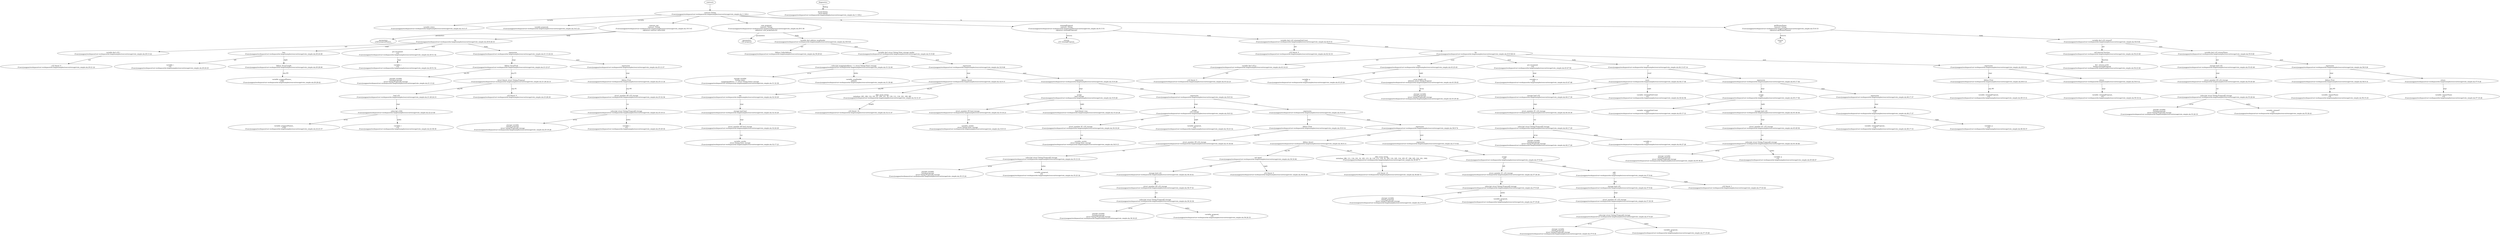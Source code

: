 strict digraph "/Users/yangpan/workspace/rust-workspace/ola-lang/examples/source/storage/vote_simple.ola" {
	contract [label="contract Voting\n/Users/yangpan/workspace/rust-workspace/ola-lang/examples/source/storage/vote_simple.ola:1:1-60:2"]
	var [label="variable voters\n/Users/yangpan/workspace/rust-workspace/ola-lang/examples/source/storage/vote_simple.ola:14:5-37"]
	var_3 [label="variable proposals\n/Users/yangpan/workspace/rust-workspace/ola-lang/examples/source/storage/vote_simple.ola:16:5-25"]
	contract_init [label="contract_init\ncontract: Voting\n/Users/yangpan/workspace/rust-workspace/ola-lang/examples/source/storage/vote_simple.ola:19:5-43\nsignature contract_init(u32[])"]
	parameters [label="parameters\nu32[] proposalNames_"]
	for [label="for\n/Users/yangpan/workspace/rust-workspace/ola-lang/examples/source/storage/vote_simple.ola:20:8-26:10"]
	var_decl [label="variable decl u32 i\n/Users/yangpan/workspace/rust-workspace/ola-lang/examples/source/storage/vote_simple.ola:20:13-22"]
	number_literal [label="u32 literal: 0\n/Users/yangpan/workspace/rust-workspace/ola-lang/examples/source/storage/vote_simple.ola:20:21-22"]
	less [label="less\n/Users/yangpan/workspace/rust-workspace/ola-lang/examples/source/storage/vote_simple.ola:20:24-49"]
	variable [label="variable: i\nu32\n/Users/yangpan/workspace/rust-workspace/ola-lang/examples/source/storage/vote_simple.ola:20:24-25"]
	libfunc [label="libfunc ArrayLength\n/Users/yangpan/workspace/rust-workspace/ola-lang/examples/source/storage/vote_simple.ola:20:28-49"]
	variable_12 [label="variable: proposalNames_\nu32[]\n/Users/yangpan/workspace/rust-workspace/ola-lang/examples/source/storage/vote_simple.ola:20:28-42"]
	pre_increment [label="pre increment\nu32\n/Users/yangpan/workspace/rust-workspace/ola-lang/examples/source/storage/vote_simple.ola:20:51-54"]
	variable_14 [label="variable: i\nu32\n/Users/yangpan/workspace/rust-workspace/ola-lang/examples/source/storage/vote_simple.ola:20:51-52"]
	expr [label="expression\n/Users/yangpan/workspace/rust-workspace/ola-lang/examples/source/storage/vote_simple.ola:21:13-24:16"]
	libfunc_16 [label="libfunc ArrayPush\n/Users/yangpan/workspace/rust-workspace/ola-lang/examples/source/storage/vote_simple.ola:21:23-27"]
	storage_var [label="storage variable\nVoting.proposals\nstruct Voting.Proposal[] storage\n/Users/yangpan/workspace/rust-workspace/ola-lang/examples/source/storage/vote_simple.ola:21:13-22"]
	struct_literal [label="struct literal: struct Voting.Proposal\n/Users/yangpan/workspace/rust-workspace/ola-lang/examples/source/storage/vote_simple.ola:21:28-24:15"]
	load [label="load u32\n/Users/yangpan/workspace/rust-workspace/ola-lang/examples/source/storage/vote_simple.ola:21:28-24:15"]
	subscript [label="subscript u32[]\n/Users/yangpan/workspace/rust-workspace/ola-lang/examples/source/storage/vote_simple.ola:22:23-40"]
	variable_21 [label="variable: proposalNames_\nu32[]\n/Users/yangpan/workspace/rust-workspace/ola-lang/examples/source/storage/vote_simple.ola:22:23-37"]
	variable_22 [label="variable: i\nu32\n/Users/yangpan/workspace/rust-workspace/ola-lang/examples/source/storage/vote_simple.ola:22:38-39"]
	number_literal_23 [label="u32 literal: 0\n/Users/yangpan/workspace/rust-workspace/ola-lang/examples/source/storage/vote_simple.ola:23:28-29"]
	expr_24 [label="expression\n/Users/yangpan/workspace/rust-workspace/ola-lang/examples/source/storage/vote_simple.ola:25:13-37"]
	libfunc_25 [label="libfunc Print\n/Users/yangpan/workspace/rust-workspace/ola-lang/examples/source/storage/vote_simple.ola:25:13-18"]
	structmember [label="struct_member #0 u32 storage\n/Users/yangpan/workspace/rust-workspace/ola-lang/examples/source/storage/vote_simple.ola:25:32-36"]
	subscript_27 [label="subscript struct Voting.Proposal[] storage\n/Users/yangpan/workspace/rust-workspace/ola-lang/examples/source/storage/vote_simple.ola:25:19-31"]
	storage_var_28 [label="storage variable\nVoting.proposals\nstruct Voting.Proposal[] storage\n/Users/yangpan/workspace/rust-workspace/ola-lang/examples/source/storage/vote_simple.ola:25:19-28"]
	variable_29 [label="variable: i\nu32\n/Users/yangpan/workspace/rust-workspace/ola-lang/examples/source/storage/vote_simple.ola:25:29-30"]
	vote_proposal [label="vote_proposal\ncontract: Voting\n/Users/yangpan/workspace/rust-workspace/ola-lang/examples/source/storage/vote_simple.ola:29:5-36\nsignature vote_proposal(u32)"]
	parameters_31 [label="parameters\nu32 proposal_"]
	var_decl_32 [label="variable decl address msgSender\n/Users/yangpan/workspace/rust-workspace/ola-lang/examples/source/storage/vote_simple.ola:30:9-45"]
	libfunc_33 [label="libfunc CallerAddress\n/Users/yangpan/workspace/rust-workspace/ola-lang/examples/source/storage/vote_simple.ola:30:29-43"]
	var_decl_34 [label="variable decl struct Voting.Voter storage sender\n/Users/yangpan/workspace/rust-workspace/ola-lang/examples/source/storage/vote_simple.ola:31:9-49"]
	subscript_35 [label="subscript mapping(address => struct Voting.Voter) storage\n/Users/yangpan/workspace/rust-workspace/ola-lang/examples/source/storage/vote_simple.ola:31:32-49"]
	storage_var_36 [label="storage variable\nVoting.voters\nmapping(address => struct Voting.Voter) storage\n/Users/yangpan/workspace/rust-workspace/ola-lang/examples/source/storage/vote_simple.ola:31:32-38"]
	variable_37 [label="variable: msgSender\naddress\n/Users/yangpan/workspace/rust-workspace/ola-lang/examples/source/storage/vote_simple.ola:31:39-48"]
	expr_38 [label="expression\n/Users/yangpan/workspace/rust-workspace/ola-lang/examples/source/storage/vote_simple.ola:32:9-48"]
	libfunc_39 [label="libfunc Assert\n/Users/yangpan/workspace/rust-workspace/ola-lang/examples/source/storage/vote_simple.ola:32:9-15"]
	not [label="not\n/Users/yangpan/workspace/rust-workspace/ola-lang/examples/source/storage/vote_simple.ola:32:16-29"]
	storage_load [label="storage load bool\n/Users/yangpan/workspace/rust-workspace/ola-lang/examples/source/storage/vote_simple.ola:32:16-29"]
	structmember_42 [label="struct_member #0 bool storage\n/Users/yangpan/workspace/rust-workspace/ola-lang/examples/source/storage/vote_simple.ola:32:24-29"]
	variable_43 [label="variable: sender\nstruct Voting.Voter storage\n/Users/yangpan/workspace/rust-workspace/ola-lang/examples/source/storage/vote_simple.ola:32:17-23"]
	alloc_array [label="alloc array string\ninitializer: [65, 108, 114, 101, 97, 100, 121, 32, 118, 111, 116, 101, 100, 46]\n/Users/yangpan/workspace/rust-workspace/ola-lang/examples/source/storage/vote_simple.ola:32:31-47"]
	number_literal_45 [label="u32 literal: 14\n/Users/yangpan/workspace/rust-workspace/ola-lang/examples/source/storage/vote_simple.ola:32:31-47"]
	expr_46 [label="expression\n/Users/yangpan/workspace/rust-workspace/ola-lang/examples/source/storage/vote_simple.ola:33:9-28"]
	assign [label="assign\nbool storage\n/Users/yangpan/workspace/rust-workspace/ola-lang/examples/source/storage/vote_simple.ola:33:9-28"]
	structmember_48 [label="struct_member #0 bool storage\n/Users/yangpan/workspace/rust-workspace/ola-lang/examples/source/storage/vote_simple.ola:33:16-21"]
	variable_49 [label="variable: sender\nstruct Voting.Voter storage\n/Users/yangpan/workspace/rust-workspace/ola-lang/examples/source/storage/vote_simple.ola:33:9-15"]
	bool_literal [label="bool literal: true\n/Users/yangpan/workspace/rust-workspace/ola-lang/examples/source/storage/vote_simple.ola:33:24-28"]
	expr_51 [label="expression\n/Users/yangpan/workspace/rust-workspace/ola-lang/examples/source/storage/vote_simple.ola:34:9-32"]
	assign_52 [label="assign\nu32 storage\n/Users/yangpan/workspace/rust-workspace/ola-lang/examples/source/storage/vote_simple.ola:34:9-32"]
	structmember_53 [label="struct_member #1 u32 storage\n/Users/yangpan/workspace/rust-workspace/ola-lang/examples/source/storage/vote_simple.ola:34:16-20"]
	variable_54 [label="variable: sender\nstruct Voting.Voter storage\n/Users/yangpan/workspace/rust-workspace/ola-lang/examples/source/storage/vote_simple.ola:34:9-15"]
	variable_55 [label="variable: proposal_\nu32\n/Users/yangpan/workspace/rust-workspace/ola-lang/examples/source/storage/vote_simple.ola:34:23-32"]
	expr_56 [label="expression\n/Users/yangpan/workspace/rust-workspace/ola-lang/examples/source/storage/vote_simple.ola:35:9-41"]
	libfunc_57 [label="libfunc Print\n/Users/yangpan/workspace/rust-workspace/ola-lang/examples/source/storage/vote_simple.ola:35:9-14"]
	structmember_58 [label="struct_member #0 u32 storage\n/Users/yangpan/workspace/rust-workspace/ola-lang/examples/source/storage/vote_simple.ola:35:36-40"]
	subscript_59 [label="subscript struct Voting.Proposal[] storage\n/Users/yangpan/workspace/rust-workspace/ola-lang/examples/source/storage/vote_simple.ola:35:15-35"]
	storage_var_60 [label="storage variable\nVoting.proposals\nstruct Voting.Proposal[] storage\n/Users/yangpan/workspace/rust-workspace/ola-lang/examples/source/storage/vote_simple.ola:35:15-24"]
	variable_61 [label="variable: proposal_\nu32\n/Users/yangpan/workspace/rust-workspace/ola-lang/examples/source/storage/vote_simple.ola:35:25-34"]
	expr_62 [label="expression\n/Users/yangpan/workspace/rust-workspace/ola-lang/examples/source/storage/vote_simple.ola:36:9-74"]
	libfunc_63 [label="libfunc Assert\n/Users/yangpan/workspace/rust-workspace/ola-lang/examples/source/storage/vote_simple.ola:36:9-15"]
	not_qual [label="not equal\n/Users/yangpan/workspace/rust-workspace/ola-lang/examples/source/storage/vote_simple.ola:36:16-46"]
	storage_load_65 [label="storage load u32\n/Users/yangpan/workspace/rust-workspace/ola-lang/examples/source/storage/vote_simple.ola:36:16-41"]
	structmember_66 [label="struct_member #0 u32 storage\n/Users/yangpan/workspace/rust-workspace/ola-lang/examples/source/storage/vote_simple.ola:36:37-41"]
	subscript_67 [label="subscript struct Voting.Proposal[] storage\n/Users/yangpan/workspace/rust-workspace/ola-lang/examples/source/storage/vote_simple.ola:36:16-36"]
	storage_var_68 [label="storage variable\nVoting.proposals\nstruct Voting.Proposal[] storage\n/Users/yangpan/workspace/rust-workspace/ola-lang/examples/source/storage/vote_simple.ola:36:16-25"]
	variable_69 [label="variable: proposal_\nu32\n/Users/yangpan/workspace/rust-workspace/ola-lang/examples/source/storage/vote_simple.ola:36:26-35"]
	number_literal_70 [label="u32 literal: 0\n/Users/yangpan/workspace/rust-workspace/ola-lang/examples/source/storage/vote_simple.ola:36:45-46"]
	alloc_array_71 [label="alloc array string\ninitializer: [86, 111, 116, 101, 32, 105, 115, 32, 110, 111, 116, 32, 105, 110, 105, 116, 105, 97, 108, 105, 122, 101, 100]\n/Users/yangpan/workspace/rust-workspace/ola-lang/examples/source/storage/vote_simple.ola:36:48-73"]
	number_literal_72 [label="u32 literal: 23\n/Users/yangpan/workspace/rust-workspace/ola-lang/examples/source/storage/vote_simple.ola:36:48-73"]
	expr_73 [label="expression\n/Users/yangpan/workspace/rust-workspace/ola-lang/examples/source/storage/vote_simple.ola:37:9-44"]
	assign_74 [label="assign\nu32\n/Users/yangpan/workspace/rust-workspace/ola-lang/examples/source/storage/vote_simple.ola:37:9-44"]
	structmember_75 [label="struct_member #1 u32 storage\n/Users/yangpan/workspace/rust-workspace/ola-lang/examples/source/storage/vote_simple.ola:37:30-39"]
	subscript_76 [label="subscript struct Voting.Proposal[] storage\n/Users/yangpan/workspace/rust-workspace/ola-lang/examples/source/storage/vote_simple.ola:37:9-29"]
	storage_var_77 [label="storage variable\nVoting.proposals\nstruct Voting.Proposal[] storage\n/Users/yangpan/workspace/rust-workspace/ola-lang/examples/source/storage/vote_simple.ola:37:9-18"]
	variable_78 [label="variable: proposal_\nu32\n/Users/yangpan/workspace/rust-workspace/ola-lang/examples/source/storage/vote_simple.ola:37:19-28"]
	add [label="add\nu32\n/Users/yangpan/workspace/rust-workspace/ola-lang/examples/source/storage/vote_simple.ola:37:9-44"]
	storage_load_80 [label="storage load u32\n/Users/yangpan/workspace/rust-workspace/ola-lang/examples/source/storage/vote_simple.ola:37:9-44"]
	structmember_81 [label="struct_member #1 u32 storage\n/Users/yangpan/workspace/rust-workspace/ola-lang/examples/source/storage/vote_simple.ola:37:30-39"]
	subscript_82 [label="subscript struct Voting.Proposal[] storage\n/Users/yangpan/workspace/rust-workspace/ola-lang/examples/source/storage/vote_simple.ola:37:9-29"]
	storage_var_83 [label="storage variable\nVoting.proposals\nstruct Voting.Proposal[] storage\n/Users/yangpan/workspace/rust-workspace/ola-lang/examples/source/storage/vote_simple.ola:37:9-18"]
	variable_84 [label="variable: proposal_\nu32\n/Users/yangpan/workspace/rust-workspace/ola-lang/examples/source/storage/vote_simple.ola:37:19-28"]
	number_literal_85 [label="u32 literal: 1\n/Users/yangpan/workspace/rust-workspace/ola-lang/examples/source/storage/vote_simple.ola:37:43-44"]
	winningProposal [label="winningProposal\ncontract: Voting\n/Users/yangpan/workspace/rust-workspace/ola-lang/examples/source/storage/vote_simple.ola:41:5-51\nsignature winningProposal()"]
	returns [label="returns\nu32 winningProposal_"]
	var_decl_88 [label="variable decl u32 winningVoteCount\n/Users/yangpan/workspace/rust-workspace/ola-lang/examples/source/storage/vote_simple.ola:42:9-33"]
	number_literal_89 [label="u32 literal: 0\n/Users/yangpan/workspace/rust-workspace/ola-lang/examples/source/storage/vote_simple.ola:42:32-33"]
	for_90 [label="for\n/Users/yangpan/workspace/rust-workspace/ola-lang/examples/source/storage/vote_simple.ola:43:9-48:10"]
	var_decl_91 [label="variable decl u32 p\n/Users/yangpan/workspace/rust-workspace/ola-lang/examples/source/storage/vote_simple.ola:43:14-23"]
	number_literal_92 [label="u32 literal: 0\n/Users/yangpan/workspace/rust-workspace/ola-lang/examples/source/storage/vote_simple.ola:43:22-23"]
	less_93 [label="less\n/Users/yangpan/workspace/rust-workspace/ola-lang/examples/source/storage/vote_simple.ola:43:25-45"]
	variable_94 [label="variable: p\nu32\n/Users/yangpan/workspace/rust-workspace/ola-lang/examples/source/storage/vote_simple.ola:43:25-26"]
	array_length [label="array length u32\nelement struct Voting.Proposal\n/Users/yangpan/workspace/rust-workspace/ola-lang/examples/source/storage/vote_simple.ola:43:39-45"]
	storage_var_96 [label="storage variable\nVoting.proposals\nstruct Voting.Proposal[] storage\n/Users/yangpan/workspace/rust-workspace/ola-lang/examples/source/storage/vote_simple.ola:43:29-38"]
	pre_increment_97 [label="pre increment\nu32\n/Users/yangpan/workspace/rust-workspace/ola-lang/examples/source/storage/vote_simple.ola:43:47-50"]
	variable_98 [label="variable: p\nu32\n/Users/yangpan/workspace/rust-workspace/ola-lang/examples/source/storage/vote_simple.ola:43:47-48"]
	if [label="if\n/Users/yangpan/workspace/rust-workspace/ola-lang/examples/source/storage/vote_simple.ola:44:13-47:14"]
	more [label="more\n/Users/yangpan/workspace/rust-workspace/ola-lang/examples/source/storage/vote_simple.ola:44:17-58"]
	storage_load_101 [label="storage load u32\n/Users/yangpan/workspace/rust-workspace/ola-lang/examples/source/storage/vote_simple.ola:44:17-39"]
	structmember_102 [label="struct_member #1 u32 storage\n/Users/yangpan/workspace/rust-workspace/ola-lang/examples/source/storage/vote_simple.ola:44:30-39"]
	subscript_103 [label="subscript struct Voting.Proposal[] storage\n/Users/yangpan/workspace/rust-workspace/ola-lang/examples/source/storage/vote_simple.ola:44:17-29"]
	storage_var_104 [label="storage variable\nVoting.proposals\nstruct Voting.Proposal[] storage\n/Users/yangpan/workspace/rust-workspace/ola-lang/examples/source/storage/vote_simple.ola:44:17-26"]
	variable_105 [label="variable: p\nu32\n/Users/yangpan/workspace/rust-workspace/ola-lang/examples/source/storage/vote_simple.ola:44:27-28"]
	variable_106 [label="variable: winningVoteCount\nu32\n/Users/yangpan/workspace/rust-workspace/ola-lang/examples/source/storage/vote_simple.ola:44:42-58"]
	expr_107 [label="expression\n/Users/yangpan/workspace/rust-workspace/ola-lang/examples/source/storage/vote_simple.ola:45:17-58"]
	assign_108 [label="assign\nu32\n/Users/yangpan/workspace/rust-workspace/ola-lang/examples/source/storage/vote_simple.ola:45:17-58"]
	variable_109 [label="variable: winningVoteCount\nu32\n/Users/yangpan/workspace/rust-workspace/ola-lang/examples/source/storage/vote_simple.ola:45:17-33"]
	storage_load_110 [label="storage load u32\n/Users/yangpan/workspace/rust-workspace/ola-lang/examples/source/storage/vote_simple.ola:45:36-58"]
	structmember_111 [label="struct_member #1 u32 storage\n/Users/yangpan/workspace/rust-workspace/ola-lang/examples/source/storage/vote_simple.ola:45:49-58"]
	subscript_112 [label="subscript struct Voting.Proposal[] storage\n/Users/yangpan/workspace/rust-workspace/ola-lang/examples/source/storage/vote_simple.ola:45:36-48"]
	storage_var_113 [label="storage variable\nVoting.proposals\nstruct Voting.Proposal[] storage\n/Users/yangpan/workspace/rust-workspace/ola-lang/examples/source/storage/vote_simple.ola:45:36-45"]
	variable_114 [label="variable: p\nu32\n/Users/yangpan/workspace/rust-workspace/ola-lang/examples/source/storage/vote_simple.ola:45:46-47"]
	expr_115 [label="expression\n/Users/yangpan/workspace/rust-workspace/ola-lang/examples/source/storage/vote_simple.ola:46:17-37"]
	assign_116 [label="assign\nu32\n/Users/yangpan/workspace/rust-workspace/ola-lang/examples/source/storage/vote_simple.ola:46:17-37"]
	variable_117 [label="variable: winningProposal_\nu32\n/Users/yangpan/workspace/rust-workspace/ola-lang/examples/source/storage/vote_simple.ola:46:17-33"]
	variable_118 [label="variable: p\nu32\n/Users/yangpan/workspace/rust-workspace/ola-lang/examples/source/storage/vote_simple.ola:46:36-37"]
	expr_119 [label="expression\n/Users/yangpan/workspace/rust-workspace/ola-lang/examples/source/storage/vote_simple.ola:49:9-32"]
	libfunc_120 [label="libfunc Print\n/Users/yangpan/workspace/rust-workspace/ola-lang/examples/source/storage/vote_simple.ola:49:9-14"]
	variable_121 [label="variable: winningProposal_\nu32\n/Users/yangpan/workspace/rust-workspace/ola-lang/examples/source/storage/vote_simple.ola:49:15-31"]
	return [label="return\n/Users/yangpan/workspace/rust-workspace/ola-lang/examples/source/storage/vote_simple.ola:50:9-32"]
	variable_123 [label="variable: winningProposal_\nu32\n/Users/yangpan/workspace/rust-workspace/ola-lang/examples/source/storage/vote_simple.ola:50:16-32"]
	getWinnerName [label="getWinnerName\ncontract: Voting\n/Users/yangpan/workspace/rust-workspace/ola-lang/examples/source/storage/vote_simple.ola:53:6-33\nsignature getWinnerName()"]
	returns_125 [label="returns\nu32 "]
	var_decl_126 [label="variable decl u32 winnerP\n/Users/yangpan/workspace/rust-workspace/ola-lang/examples/source/storage/vote_simple.ola:54:9-40"]
	call_internal_function [label="call internal function\n/Users/yangpan/workspace/rust-workspace/ola-lang/examples/source/storage/vote_simple.ola:54:23-40"]
	internal_function [label="fn()  returns (u32)\nVoting.winningProposal\n/Users/yangpan/workspace/rust-workspace/ola-lang/examples/source/storage/vote_simple.ola:54:23-40"]
	var_decl_129 [label="variable decl u32 winnerName\n/Users/yangpan/workspace/rust-workspace/ola-lang/examples/source/storage/vote_simple.ola:55:9-49"]
	storage_load_130 [label="storage load u32\n/Users/yangpan/workspace/rust-workspace/ola-lang/examples/source/storage/vote_simple.ola:55:45-49"]
	structmember_131 [label="struct_member #0 u32 storage\n/Users/yangpan/workspace/rust-workspace/ola-lang/examples/source/storage/vote_simple.ola:55:45-49"]
	subscript_132 [label="subscript struct Voting.Proposal[] storage\n/Users/yangpan/workspace/rust-workspace/ola-lang/examples/source/storage/vote_simple.ola:55:26-44"]
	storage_var_133 [label="storage variable\nVoting.proposals\nstruct Voting.Proposal[] storage\n/Users/yangpan/workspace/rust-workspace/ola-lang/examples/source/storage/vote_simple.ola:55:26-35"]
	variable_134 [label="variable: winnerP\nu32\n/Users/yangpan/workspace/rust-workspace/ola-lang/examples/source/storage/vote_simple.ola:55:36-43"]
	expr_135 [label="expression\n/Users/yangpan/workspace/rust-workspace/ola-lang/examples/source/storage/vote_simple.ola:56:9-26"]
	libfunc_136 [label="libfunc Print\n/Users/yangpan/workspace/rust-workspace/ola-lang/examples/source/storage/vote_simple.ola:56:9-14"]
	variable_137 [label="variable: winnerName\nu32\n/Users/yangpan/workspace/rust-workspace/ola-lang/examples/source/storage/vote_simple.ola:56:15-25"]
	return_138 [label="return\n/Users/yangpan/workspace/rust-workspace/ola-lang/examples/source/storage/vote_simple.ola:57:9-26"]
	variable_139 [label="variable: winnerName\nu32\n/Users/yangpan/workspace/rust-workspace/ola-lang/examples/source/storage/vote_simple.ola:57:16-26"]
	diagnostic [label="found Voting \nlevel Debug\n/Users/yangpan/workspace/rust-workspace/ola-lang/examples/source/storage/vote_simple.ola:1:1-60:2"]
	contracts -> contract
	contract -> var [label="variable"]
	contract -> var_3 [label="variable"]
	contract -> contract_init [label="fn"]
	contract_init -> parameters [label="parameters"]
	contract_init -> for [label="body"]
	for -> var_decl [label="init"]
	var_decl -> number_literal [label="init"]
	for -> less [label="cond"]
	less -> variable [label="left"]
	less -> libfunc [label="right"]
	libfunc -> variable_12 [label="arg #0"]
	for -> pre_increment [label="next"]
	pre_increment -> variable_14 [label="expr"]
	for -> expr [label="body"]
	expr -> libfunc_16 [label="expr"]
	libfunc_16 -> storage_var [label="arg #0"]
	libfunc_16 -> struct_literal [label="arg #1"]
	struct_literal -> load [label="arg #0"]
	load -> subscript [label="expr"]
	subscript -> variable_21 [label="array"]
	subscript -> variable_22 [label="index"]
	struct_literal -> number_literal_23 [label="arg #1"]
	expr -> expr_24 [label="next"]
	expr_24 -> libfunc_25 [label="expr"]
	libfunc_25 -> structmember [label="arg #0"]
	structmember -> subscript_27 [label="var"]
	subscript_27 -> storage_var_28 [label="array"]
	subscript_27 -> variable_29 [label="index"]
	contract -> vote_proposal [label="fn"]
	vote_proposal -> parameters_31 [label="parameters"]
	vote_proposal -> var_decl_32 [label="body"]
	var_decl_32 -> libfunc_33 [label="init"]
	var_decl_32 -> var_decl_34 [label="next"]
	var_decl_34 -> subscript_35 [label="init"]
	subscript_35 -> storage_var_36 [label="array"]
	subscript_35 -> variable_37 [label="index"]
	var_decl_34 -> expr_38 [label="next"]
	expr_38 -> libfunc_39 [label="expr"]
	libfunc_39 -> not [label="arg #0"]
	not -> storage_load [label="expr"]
	storage_load -> structmember_42 [label="expr"]
	structmember_42 -> variable_43 [label="var"]
	libfunc_39 -> alloc_array [label="arg #1"]
	alloc_array -> number_literal_45 [label="length"]
	expr_38 -> expr_46 [label="next"]
	expr_46 -> assign [label="expr"]
	assign -> structmember_48 [label="left"]
	structmember_48 -> variable_49 [label="var"]
	assign -> bool_literal [label="right"]
	expr_46 -> expr_51 [label="next"]
	expr_51 -> assign_52 [label="expr"]
	assign_52 -> structmember_53 [label="left"]
	structmember_53 -> variable_54 [label="var"]
	assign_52 -> variable_55 [label="right"]
	expr_51 -> expr_56 [label="next"]
	expr_56 -> libfunc_57 [label="expr"]
	libfunc_57 -> structmember_58 [label="arg #0"]
	structmember_58 -> subscript_59 [label="var"]
	subscript_59 -> storage_var_60 [label="array"]
	subscript_59 -> variable_61 [label="index"]
	expr_56 -> expr_62 [label="next"]
	expr_62 -> libfunc_63 [label="expr"]
	libfunc_63 -> not_qual [label="arg #0"]
	not_qual -> storage_load_65 [label="left"]
	storage_load_65 -> structmember_66 [label="expr"]
	structmember_66 -> subscript_67 [label="var"]
	subscript_67 -> storage_var_68 [label="array"]
	subscript_67 -> variable_69 [label="index"]
	not_qual -> number_literal_70 [label="right"]
	libfunc_63 -> alloc_array_71 [label="arg #1"]
	alloc_array_71 -> number_literal_72 [label="length"]
	expr_62 -> expr_73 [label="next"]
	expr_73 -> assign_74 [label="expr"]
	assign_74 -> structmember_75 [label="left"]
	structmember_75 -> subscript_76 [label="var"]
	subscript_76 -> storage_var_77 [label="array"]
	subscript_76 -> variable_78 [label="index"]
	assign_74 -> add [label="right"]
	add -> storage_load_80 [label="left"]
	storage_load_80 -> structmember_81 [label="expr"]
	structmember_81 -> subscript_82 [label="var"]
	subscript_82 -> storage_var_83 [label="array"]
	subscript_82 -> variable_84 [label="index"]
	add -> number_literal_85 [label="right"]
	contract -> winningProposal [label="fn"]
	winningProposal -> returns [label="returns"]
	winningProposal -> var_decl_88 [label="body"]
	var_decl_88 -> number_literal_89 [label="init"]
	var_decl_88 -> for_90 [label="next"]
	for_90 -> var_decl_91 [label="init"]
	var_decl_91 -> number_literal_92 [label="init"]
	for_90 -> less_93 [label="cond"]
	less_93 -> variable_94 [label="left"]
	less_93 -> array_length [label="right"]
	array_length -> storage_var_96 [label="array"]
	for_90 -> pre_increment_97 [label="next"]
	pre_increment_97 -> variable_98 [label="expr"]
	for_90 -> if [label="body"]
	if -> more [label="cond"]
	more -> storage_load_101 [label="left"]
	storage_load_101 -> structmember_102 [label="expr"]
	structmember_102 -> subscript_103 [label="var"]
	subscript_103 -> storage_var_104 [label="array"]
	subscript_103 -> variable_105 [label="index"]
	more -> variable_106 [label="right"]
	if -> expr_107 [label="then"]
	expr_107 -> assign_108 [label="expr"]
	assign_108 -> variable_109 [label="left"]
	assign_108 -> storage_load_110 [label="right"]
	storage_load_110 -> structmember_111 [label="expr"]
	structmember_111 -> subscript_112 [label="var"]
	subscript_112 -> storage_var_113 [label="array"]
	subscript_112 -> variable_114 [label="index"]
	expr_107 -> expr_115 [label="next"]
	expr_115 -> assign_116 [label="expr"]
	assign_116 -> variable_117 [label="left"]
	assign_116 -> variable_118 [label="right"]
	for_90 -> expr_119 [label="next"]
	expr_119 -> libfunc_120 [label="expr"]
	libfunc_120 -> variable_121 [label="arg #0"]
	expr_119 -> return [label="next"]
	return -> variable_123 [label="expr"]
	contract -> getWinnerName [label="fn"]
	getWinnerName -> returns_125 [label="returns"]
	getWinnerName -> var_decl_126 [label="body"]
	var_decl_126 -> call_internal_function [label="init"]
	call_internal_function -> internal_function [label="function"]
	var_decl_126 -> var_decl_129 [label="next"]
	var_decl_129 -> storage_load_130 [label="init"]
	storage_load_130 -> structmember_131 [label="expr"]
	structmember_131 -> subscript_132 [label="var"]
	subscript_132 -> storage_var_133 [label="array"]
	subscript_132 -> variable_134 [label="index"]
	var_decl_129 -> expr_135 [label="next"]
	expr_135 -> libfunc_136 [label="expr"]
	libfunc_136 -> variable_137 [label="arg #0"]
	expr_135 -> return_138 [label="next"]
	return_138 -> variable_139 [label="expr"]
	diagnostics -> diagnostic [label="Debug"]
}
